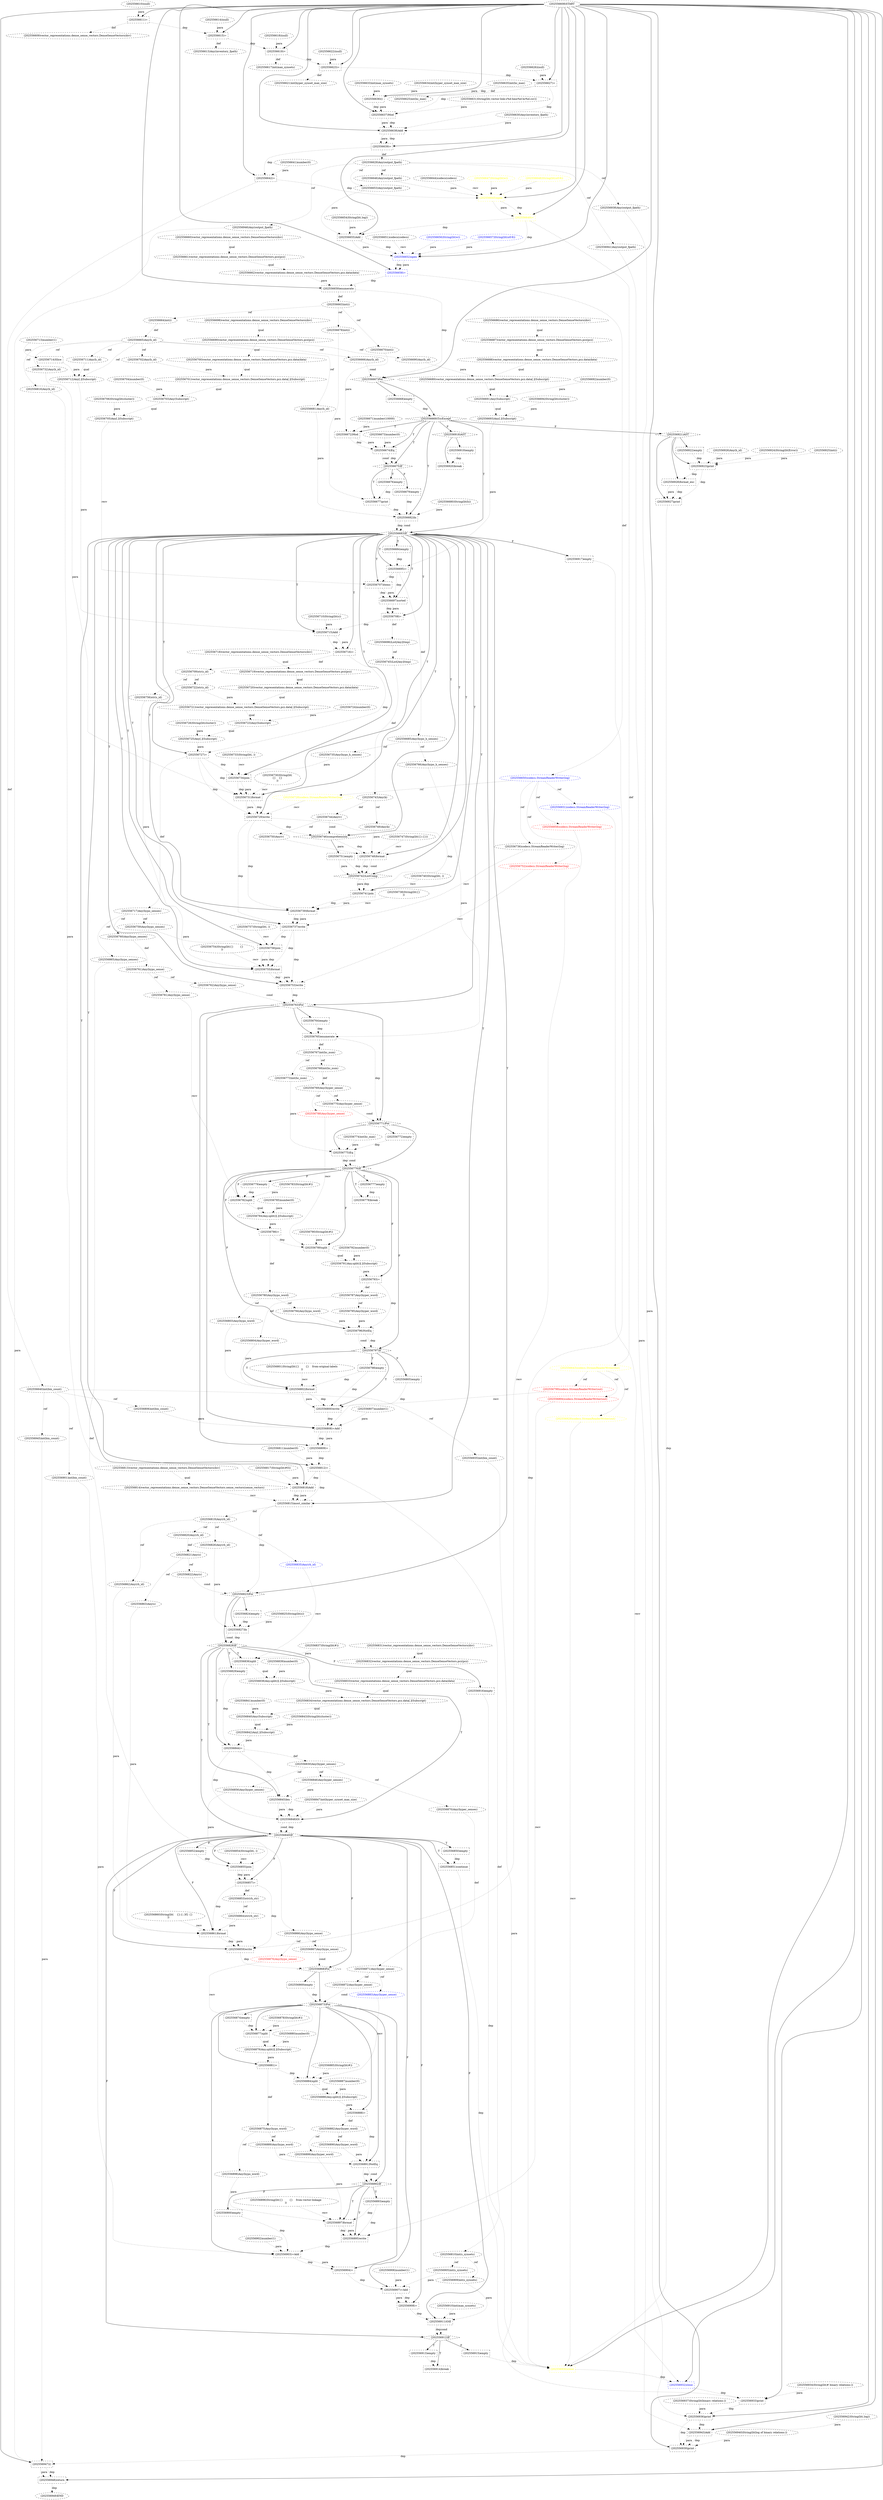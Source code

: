 digraph G {
1 [label="(202556686)vector_representations.dense_sense_vectors.DenseSenseVectors(dsv)" shape=ellipse style=dashed]
2 [label="(202556714)Slice" shape=box style=dashed]
3 [label="(202556826)Any(rh_id)" shape=ellipse style=dashed]
4 [label="(202556729)write" shape=box style=dashed]
5 [label="(202556732)Any(h_id)" shape=ellipse style=dashed]
6 [label="(202556677)print" shape=box style=dashed]
7 [label="(202556809)=" shape=box style=dashed]
8 [label="(202556908)=" shape=box style=dashed]
9 [label="(202556931)codecs.StreamReaderWriter(log)" shape=ellipse style=dashed color=blue fontcolor=blue]
10 [label="(202556852)empty" shape=box style=dashed]
11 [label="(202556936)print" shape=box style=dashed]
12 [label="(202556630)Any(inventory_fpath)" shape=ellipse style=dashed]
13 [label="(202556623)=" shape=box style=dashed]
14 [label="(202556789)split" shape=box style=dashed]
15 [label="(202556862)Any(rh_id)" shape=ellipse style=dashed]
16 [label="(202556659)enumerate" shape=box style=dashed]
17 [label="(202556664)int(i)" shape=ellipse style=dashed]
18 [label="(202556925)int(i)" shape=ellipse style=dashed]
19 [label="(202556943)Add" shape=box style=dashed]
20 [label="(202556865)Any(hypo_senses)" shape=ellipse style=dashed]
21 [label="(202556699)vector_representations.dense_sense_vectors.DenseSenseVectors.pcz(pcz)" shape=ellipse style=dashed]
22 [label="(202556711)Any(h_id)" shape=ellipse style=dashed]
23 [label="(202556816)Any(h_id)" shape=ellipse style=dashed]
24 [label="(202556796)NotEq" shape=box style=dashed]
25 [label="(202556669)TryExcept" shape=diamond style=dashed]
26 [label="(202556779)empty" shape=box style=dashed]
27 [label="(202556633)int(max_synsets)" shape=ellipse style=dashed]
28 [label="(202556821)Any(s)" shape=ellipse style=dashed]
29 [label="(202556613)Any(inventory_fpath)" shape=ellipse style=dashed]
30 [label="(202556618)(null)" shape=ellipse style=dashed]
31 [label="(202556892)If" shape=diamond style=dashed]
32 [label="(202556807)number(1)" shape=ellipse style=dashed]
33 [label="(202556643)codecs.StreamReaderWriter(out)" shape=ellipse style=dashed color=yellow fontcolor=yellow]
34 [label="(202556775)Eq" shape=box style=dashed]
35 [label="(202556611)=" shape=box style=dashed]
36 [label="(202556675)If" shape=diamond style=dashed]
37 [label="(202556854)String(lit(, ))" shape=ellipse style=dashed]
38 [label="(202556694)String(lit(cluster))" shape=ellipse style=dashed]
39 [label="(202556733)String(lit(, ))" shape=ellipse style=dashed]
40 [label="(202556668)empty" shape=box style=dashed]
41 [label="(202556690)Any(h_id)" shape=ellipse style=dashed]
42 [label="(202556889)Any(hypo_word)" shape=ellipse style=dashed]
43 [label="(202556705)Any[.](Subscript)" shape=ellipse style=dashed]
44 [label="(202556869)empty" shape=box style=dashed]
45 [label="(202556761)Any(hypo_sense)" shape=ellipse style=dashed]
46 [label="(202556868)For" shape=diamond style=dashed]
47 [label="(202556858)codecs.StreamReaderWriter(log)" shape=ellipse style=dashed color=red fontcolor=red]
48 [label="(202556894)codecs.StreamReaderWriter(out)" shape=ellipse style=dashed color=red fontcolor=red]
49 [label="(202556843)String(lit(cluster))" shape=ellipse style=dashed]
50 [label="(202556861)format" shape=box style=dashed]
51 [label="(202556777)empty" shape=box style=dashed]
52 [label="(202556785)number(0)" shape=ellipse style=dashed]
53 [label="(202556654)String(lit(.log))" shape=ellipse style=dashed]
54 [label="(202556914)break" shape=box style=dashed]
55 [label="(202556652)open" shape=box style=dashed color=blue fontcolor=blue]
56 [label="(202556900)empty" shape=box style=dashed]
57 [label="(202556832)vector_representations.dense_sense_vectors.DenseSenseVectors.pcz(pcz)" shape=ellipse style=dashed]
58 [label="(202556791)Any.split()[.](Subscript)" shape=ellipse style=dashed]
59 [label="(202556719)vector_representations.dense_sense_vectors.DenseSenseVectors.pcz(pcz)" shape=ellipse style=dashed]
60 [label="(202556646)Any(output_fpath)" shape=ellipse style=dashed]
61 [label="(202556833)vector_representations.dense_sense_vectors.DenseSenseVectors.pcz.data(data)" shape=ellipse style=dashed]
62 [label="(202556842)Any[.](Subscript)" shape=ellipse style=dashed]
63 [label="(202556846)Any(hyper_senses)" shape=ellipse style=dashed]
64 [label="(202556757)String(lit(, ))" shape=ellipse style=dashed]
65 [label="(202556902)number(1)" shape=ellipse style=dashed]
66 [label="(202556723)Any(Subscript)" shape=ellipse style=dashed]
67 [label="(202556724)number(0)" shape=ellipse style=dashed]
68 [label="(202556726)String(lit(cluster))" shape=ellipse style=dashed]
69 [label="(202556769)Any(hyper_sense)" shape=ellipse style=dashed]
70 [label="(202556890)Any(hyper_word)" shape=ellipse style=dashed]
71 [label="(202556706)String(lit(cluster))" shape=ellipse style=dashed]
72 [label="(202556735)Any(hypo_h_senses)" shape=ellipse style=dashed]
73 [label="(202556937)String(lit(binary relations:))" shape=ellipse style=dashed]
74 [label="(202556817)String(lit(#0))" shape=ellipse style=dashed]
75 [label="(202556656)String(lit(w))" shape=ellipse style=dashed color=blue fontcolor=blue]
76 [label="(202556759)Any(hypo_senses)" shape=ellipse style=dashed]
77 [label="(202556676)empty" shape=box style=dashed]
78 [label="(202556860)String(lit(	{}:{:.3f} {}
))" shape=ellipse style=dashed]
79 [label="(202556661)vector_representations.dense_sense_vectors.DenseSenseVectors.pcz(pcz)" shape=ellipse style=dashed]
80 [label="(202556736)codecs.StreamReaderWriter(log)" shape=ellipse style=dashed color=black fontcolor=black]
81 [label="(202556891)NotEq" shape=box style=dashed]
82 [label="(202556621)int(hyper_synset_max_size)" shape=ellipse style=dashed]
83 [label="(202556649)=" shape=box style=dashed color=yellow fontcolor=yellow]
84 [label="(202556666)Any(h_id)" shape=ellipse style=dashed]
85 [label="(202556747)String(lit({}:{}))" shape=ellipse style=dashed]
86 [label="(202556870)Any(hyper_senses)" shape=ellipse style=dashed]
87 [label="(202556657)String(lit(utf-8))" shape=ellipse style=dashed color=blue fontcolor=blue]
88 [label="(202556681)Any(h_id)" shape=ellipse style=dashed]
89 [label="(202556784)Any.split()[.](Subscript)" shape=ellipse style=dashed]
90 [label="(202556810)int(s_synsets)" shape=ellipse style=dashed]
91 [label="(202556793)=" shape=box style=dashed]
92 [label="(202556725)Any[.](Subscript)" shape=ellipse style=dashed]
93 [label="(202556674)Eq" shape=box style=dashed]
94 [label="(202556683)If" shape=diamond style=dashed]
95 [label="(202556670)int(i)" shape=ellipse style=dashed]
96 [label="(202556753)write" shape=box style=dashed]
97 [label="(202556764)empty" shape=box style=dashed]
98 [label="(202556648)String(lit(utf-8))" shape=ellipse style=dashed color=yellow fontcolor=yellow]
99 [label="(202556874)empty" shape=box style=dashed]
100 [label="(202556803)Any(hypo_word)" shape=ellipse style=dashed]
101 [label="(202556897)format" shape=box style=dashed]
102 [label="(202556903)=Add" shape=box style=dashed]
103 [label="(202556934)String(lit(# binary relations:))" shape=ellipse style=dashed]
104 [label="(202556795)Any(hyper_word)" shape=ellipse style=dashed]
105 [label="(202556948)return" shape=box style=dashed]
106 [label="(202556756)str(s_id)" shape=ellipse style=dashed]
107 [label="(202556840)Any(Subscript)" shape=ellipse style=dashed]
108 [label="(202556802)format" shape=box style=dashed]
109 [label="(202556617)int(max_synsets)" shape=ellipse style=dashed]
110 [label="(202556907)=Add" shape=box style=dashed]
111 [label="(202556929)codecs.StreamReaderWriter(out)" shape=ellipse style=dashed color=yellow fontcolor=yellow]
112 [label="(202556619)=" shape=box style=dashed]
113 [label="(202556708)=" shape=box style=dashed]
114 [label="(202556771)For" shape=diamond style=dashed]
115 [label="(202556939)print" shape=box style=dashed]
116 [label="(202556804)Any(hyper_word)" shape=ellipse style=dashed]
117 [label="(202556770)Any(hyper_sense)" shape=ellipse style=dashed]
118 [label="(202556883)Any(hyper_sense)" shape=ellipse style=dashed color=blue fontcolor=blue]
119 [label="(202556848)Gt" shape=box style=dashed]
120 [label="(202556945)int(bin_count)" shape=ellipse style=dashed]
121 [label="(202556626)(null)" shape=ellipse style=dashed]
122 [label="(202556930)close" shape=box style=dashed color=yellow fontcolor=yellow]
123 [label="(202556734)join" shape=box style=dashed]
124 [label="(202556748)format" shape=box style=dashed]
125 [label="(202556655)Add" shape=box style=dashed]
126 [label="(202556717)Any(hypo_senses)" shape=ellipse style=dashed]
127 [label="(202556878)String(lit(#))" shape=ellipse style=dashed]
128 [label="(202556741)join" shape=box style=dashed]
129 [label="(202556913)empty" shape=box style=dashed]
130 [label="(202556830)Any(hyper_senses)" shape=ellipse style=dashed]
131 [label="(202556825)String(lit(s))" shape=ellipse style=dashed]
132 [label="(202556799)codecs.StreamReaderWriter(out)" shape=ellipse style=dashed color=red fontcolor=red]
133 [label="(202556755)format" shape=box style=dashed]
134 [label="(202556774)int(hc_max)" shape=ellipse style=dashed]
135 [label="(202556788)Any(hyper_sense)" shape=ellipse style=dashed color=red fontcolor=red]
136 [label="(202556942)String(lit(.log))" shape=ellipse style=dashed]
137 [label="(202556631)String(lit(.vector-link-s%d-hmx%d-hc%d.csv))" shape=ellipse style=dashed]
138 [label="(202556778)break" shape=box style=dashed]
139 [label="(202556886)Any.split()[.](Subscript)" shape=ellipse style=dashed]
140 [label="(202556745)List[Any](tmp)" shape=ellipse style=dashed]
141 [label="(202556658)=" shape=box style=dashed color=blue fontcolor=blue]
142 [label="(202556622)(null)" shape=ellipse style=dashed]
143 [label="(202556863)Any(s)" shape=ellipse style=dashed]
144 [label="(202556781)Any(hypo_sense)" shape=ellipse style=dashed color=black fontcolor=black]
145 [label="(202556938)Any(output_fpath)" shape=ellipse style=dashed]
146 [label="(202556638)Add" shape=box style=dashed]
147 [label="(202556899)Any(hyper_word)" shape=ellipse style=dashed]
148 [label="(202556800)write" shape=box style=dashed]
149 [label="(202556727)=" shape=box style=dashed]
150 [label="(202556780)Any(hypo_word)" shape=ellipse style=dashed]
151 [label="(202556730)String(lit(
{}	{}
))" shape=ellipse style=dashed]
152 [label="(202556689)vector_representations.dense_sense_vectors.DenseSenseVectors.pcz.data[.](Subscript)" shape=ellipse style=dashed]
153 [label="(202556787)Any(hyper_word)" shape=ellipse style=dashed]
154 [label="(202556819)Any(rh_id)" shape=ellipse style=dashed]
155 [label="(202556814)vector_representations.dense_sense_vectors.DenseSenseVectors.sense_vectors(sense_vectors)" shape=ellipse style=dashed]
156 [label="(202556844)=" shape=box style=dashed]
157 [label="(202556653)Any(output_fpath)" shape=ellipse style=dashed]
158 [label="(202556841)number(0)" shape=ellipse style=dashed]
159 [label="(202556853)str(rh_str)" shape=ellipse style=dashed]
160 [label="(202556634)int(hyper_synset_max_size)" shape=ellipse style=dashed]
161 [label="(202556688)vector_representations.dense_sense_vectors.DenseSenseVectors.pcz.data(data)" shape=ellipse style=dashed]
162 [label="(202556680)String(lit(h))" shape=ellipse style=dashed]
163 [label="(202556750)Any(v)" shape=ellipse style=dashed]
164 [label="(202556671)number(10000)" shape=ellipse style=dashed]
165 [label="(202556636)()" shape=box style=dashed]
166 [label="(202556768)int(hc_num)" shape=ellipse style=dashed]
167 [label="(202556678)int(i)" shape=ellipse style=dashed]
168 [label="(202556947)()" shape=box style=dashed]
169 [label="(202556940)String(lit(log of binary relations:))" shape=ellipse style=dashed]
170 [label="(202556864)str(rh_str)" shape=ellipse style=dashed]
171 [label="(202556792)number(0)" shape=ellipse style=dashed]
172 [label="(202556824)empty" shape=box style=dashed]
173 [label="(202556829)empty" shape=box style=dashed]
174 [label="(202556709)str(s_id)" shape=ellipse style=dashed]
175 [label="(202556881)=" shape=box style=dashed]
176 [label="(202556625)int(hc_max)" shape=ellipse style=dashed]
177 [label="(202556614)(null)" shape=ellipse style=dashed]
178 [label="(202556786)=" shape=box style=dashed]
179 [label="(202556871)Any(hyper_sense)" shape=ellipse style=dashed]
180 [label="(202556697)sorted" shape=box style=dashed]
181 [label="(202556627)=" shape=box style=dashed]
182 [label="(202556738)String(lit({}
))" shape=ellipse style=dashed]
183 [label="(202556772)empty" shape=box style=dashed]
184 [label="(202556838)Any.split()[.](Subscript)" shape=ellipse style=dashed]
185 [label="(202556667)For" shape=diamond style=dashed]
186 [label="(202556872)Any(hyper_sense)" shape=ellipse style=dashed]
187 [label="(202556922)empty" shape=box style=dashed]
188 [label="(202556608)START" style=dashed]
189 [label="(202556905)int(s_synsets)" shape=ellipse style=dashed]
190 [label="(202556700)vector_representations.dense_sense_vectors.DenseSenseVectors.pcz.data(data)" shape=ellipse style=dashed]
191 [label="(202556811)number(0)" shape=ellipse style=dashed]
192 [label="(202556910)int(max_synsets)" shape=ellipse style=dashed]
193 [label="(202556928)format_exc" shape=box style=dashed]
194 [label="(202556758)join" shape=box style=dashed]
195 [label="(202556834)vector_representations.dense_sense_vectors.DenseSenseVectors.pcz.data[.](Subscript)" shape=ellipse style=dashed]
196 [label="(202556790)String(lit(#))" shape=ellipse style=dashed]
197 [label="(202556820)Any(rh_id)" shape=ellipse style=dashed]
198 [label="(202556909)int(s_synsets)" shape=ellipse style=dashed]
199 [label="(202556716)=" shape=box style=dashed]
200 [label="(202556935)int(bin_count)" shape=ellipse style=dashed]
201 [label="(202556639)=" shape=box style=dashed]
202 [label="(202556704)number(0)" shape=ellipse style=dashed]
203 [label="(202556880)number(0)" shape=ellipse style=dashed]
204 [label="(202556645)open" shape=box style=dashed color=yellow fontcolor=yellow]
205 [label="(202556921)AST" shape=diamond style=dashed]
206 [label="(202556855)join" shape=box style=dashed]
207 [label="(202556915)empty" shape=box style=dashed]
208 [label="(202556698)vector_representations.dense_sense_vectors.DenseSenseVectors(dsv)" shape=ellipse style=dashed]
209 [label="(202556884)split" shape=box style=dashed]
210 [label="(202556904)=" shape=box style=dashed]
211 [label="(202556882)Any(hyper_word)" shape=ellipse style=dashed]
212 [label="(202556693)Any[.](Subscript)" shape=ellipse style=dashed]
213 [label="(202556773)int(hc_num)" shape=ellipse style=dashed]
214 [label="(202556660)vector_representations.dense_sense_vectors.DenseSenseVectors(dsv)" shape=ellipse style=dashed]
215 [label="(202556885)String(lit(#))" shape=ellipse style=dashed]
216 [label="(202556813)vector_representations.dense_sense_vectors.DenseSenseVectors(dsv)" shape=ellipse style=dashed]
217 [label="(202556917)empty" shape=box style=dashed]
218 [label="(202556610)(null)" shape=ellipse style=dashed]
219 [label="(202556798)empty" shape=box style=dashed]
220 [label="(202556702)Any(h_id)" shape=ellipse style=dashed]
221 [label="(202556721)vector_representations.dense_sense_vectors.DenseSenseVectors.pcz.data[.](Subscript)" shape=ellipse style=dashed]
222 [label="(202556879)Any.split()[.](Subscript)" shape=ellipse style=dashed]
223 [label="(202556665)Any(h_id)" shape=ellipse style=dashed]
224 [label="(202556695)=" shape=box style=dashed]
225 [label="(202556812)=" shape=box style=dashed]
226 [label="(202556760)Any(hypo_senses)" shape=ellipse style=dashed]
227 [label="(202556629)Any(output_fpath)" shape=ellipse style=dashed]
228 [label="(202556637)Mod" shape=box style=dashed]
229 [label="(202556731)format" shape=box style=dashed]
230 [label="(202556710)String(lit(s))" shape=ellipse style=dashed]
231 [label="(202556737)write" shape=box style=dashed]
232 [label="(202556912)If" shape=diamond style=dashed]
233 [label="(202556728)codecs.StreamReaderWriter(log)" shape=ellipse style=dashed color=yellow fontcolor=yellow]
234 [label="(202556856)Any(hyper_senses)" shape=ellipse style=dashed]
235 [label="(202556923)print" shape=box style=dashed]
236 [label="(202556823)For" shape=diamond style=dashed]
237 [label="(202556873)For" shape=diamond style=dashed]
238 [label="(202556662)vector_representations.dense_sense_vectors.DenseSenseVectors.pcz.data(data)" shape=ellipse style=dashed]
239 [label="(202556767)int(hc_num)" shape=ellipse style=dashed]
240 [label="(202556837)String(lit(#))" shape=ellipse style=dashed]
241 [label="(202556946)Any(output_fpath)" shape=ellipse style=dashed]
242 [label="(202556836)split" shape=box style=dashed]
243 [label="(202556782)split" shape=box style=dashed]
244 [label="(202556839)number(0)" shape=ellipse style=dashed]
245 [label="(202556749)Any(k)" shape=ellipse style=dashed]
246 [label="(202556849)If" shape=diamond style=dashed]
247 [label="(202556906)number(1)" shape=ellipse style=dashed]
248 [label="(202556703)Any(Subscript)" shape=ellipse style=dashed]
249 [label="(202556765)enumerate" shape=box style=dashed]
250 [label="(202556635)int(hc_max)" shape=ellipse style=dashed]
251 [label="(202556744)Any(v)" shape=ellipse style=dashed]
252 [label="(202556713)number(1)" shape=ellipse style=dashed]
253 [label="(202556718)vector_representations.dense_sense_vectors.DenseSenseVectors(dsv)" shape=ellipse style=dashed]
254 [label="(202556867)Any(hypo_sense)" shape=ellipse style=dashed]
255 [label="(202556911)GtE" shape=box style=dashed]
256 [label="(202556663)int(i)" shape=ellipse style=dashed]
257 [label="(202556743)Any(k)" shape=ellipse style=dashed]
258 [label="(202556687)vector_representations.dense_sense_vectors.DenseSenseVectors.pcz(pcz)" shape=ellipse style=dashed]
259 [label="(202556835)Any(rh_id)" shape=ellipse style=dashed color=blue fontcolor=blue]
260 [label="(202556685)Any(hypo_h_senses)" shape=ellipse style=dashed]
261 [label="(202556851)continue" shape=box style=dashed]
262 [label="(202556712)Any[.](Subscript)" shape=ellipse style=dashed]
263 [label="(202556888)=" shape=box style=dashed]
264 [label="(202556609)vector_representations.dense_sense_vectors.DenseSenseVectors(dsv)" shape=ellipse style=dashed]
265 [label="(202556715)Add" shape=box style=dashed]
266 [label="(202556720)vector_representations.dense_sense_vectors.DenseSenseVectors.pcz.data(data)" shape=ellipse style=dashed]
267 [label="(202556754)String(lit({}	{}
))" shape=ellipse style=dashed]
268 [label="(202556827)In" shape=box style=dashed]
269 [label="(202556941)Any(output_fpath)" shape=ellipse style=dashed]
270 [label="(202556641)number(0)" shape=ellipse style=dashed]
271 [label="(202556701)vector_representations.dense_sense_vectors.DenseSenseVectors.pcz.data[.](Subscript)" shape=ellipse style=dashed]
272 [label="(202556806)int(bin_count)" shape=ellipse style=dashed]
273 [label="(202556901)int(bin_count)" shape=ellipse style=dashed]
274 [label="(202556679)empty" shape=box style=dashed]
275 [label="(202556696)List[Any](tmp)" shape=ellipse style=dashed]
276 [label="(202556859)write" shape=box style=dashed]
277 [label="(202556920)break" shape=box style=dashed]
278 [label="(202556692)number(0)" shape=ellipse style=dashed]
279 [label="(202556808)=Add" shape=box style=dashed]
280 [label="(202556847)int(hyper_synset_max_size)" shape=ellipse style=dashed]
281 [label="(202556919)empty" shape=box style=dashed]
282 [label="(202556682)In" shape=box style=dashed]
283 [label="(202556766)Any(hypo_h_senses)" shape=ellipse style=dashed]
284 [label="(202556926)Any(h_id)" shape=ellipse style=dashed]
285 [label="(202556875)Any(hypo_word)" shape=ellipse style=dashed]
286 [label="(202556751)empty" shape=box style=dashed]
287 [label="(202556673)number(0)" shape=ellipse style=dashed]
288 [label="(202556845)len" shape=box style=dashed]
289 [label="(202556876)Any(hypo_sense)" shape=ellipse style=dashed color=red fontcolor=red]
290 [label="(202556887)number(0)" shape=ellipse style=dashed]
291 [label="(202556644)codecs(codecs)" shape=ellipse style=dashed]
292 [label="(202556684)empty" shape=box style=dashed]
293 [label="(202556916)empty" shape=box style=dashed]
294 [label="(202556707)items" shape=box style=dashed]
295 [label="(202556742)ListComp" shape=diamond style=dashed]
296 [label="(202556752)codecs.StreamReaderWriter(log)" shape=ellipse style=dashed color=red fontcolor=red]
297 [label="(202556762)Any(hypo_sense)" shape=ellipse style=dashed]
298 [label="(202556797)If" shape=diamond style=dashed]
299 [label="(202556783)String(lit(#))" shape=ellipse style=dashed]
300 [label="(202556895)write" shape=box style=dashed]
301 [label="(202556776)If" shape=diamond style=dashed]
302 [label="(202556893)empty" shape=box style=dashed]
303 [label="(202556801)String(lit({}	{}	from-original-labels
))" shape=ellipse style=dashed]
304 [label="(202556924)String(lit(Error))" shape=ellipse style=dashed]
305 [label="(202556640)int(bin_count)" shape=ellipse style=dashed]
306 [label="(202556651)codecs(codecs)" shape=ellipse style=dashed]
307 [label="(202556650)codecs.StreamReaderWriter(log)" shape=ellipse style=dashed color=blue fontcolor=blue]
308 [label="(202556642)=" shape=box style=dashed]
309 [label="(202556896)String(lit({}	{}	from-vector-linkage
))" shape=ellipse style=dashed]
310 [label="(202556831)vector_representations.dense_sense_vectors.DenseSenseVectors(dsv)" shape=ellipse style=dashed]
311 [label="(202556866)Any(hypo_sense)" shape=ellipse style=dashed]
312 [label="(202556850)empty" shape=box style=dashed]
313 [label="(202556763)For" shape=diamond style=dashed]
314 [label="(202556932)close" shape=box style=dashed color=blue fontcolor=blue]
315 [label="(202556918)AST" shape=diamond style=dashed]
316 [label="(202556933)print" shape=box style=dashed]
317 [label="(202556691)Any(Subscript)" shape=ellipse style=dashed]
318 [label="(202556746)comprehension" shape=diamond style=dashed]
319 [label="(202556857)=" shape=box style=dashed]
320 [label="(202556615)=" shape=box style=dashed]
321 [label="(202556927)print" shape=box style=dashed]
322 [label="(202556949)END" style=dashed]
323 [label="(202556722)str(s_id)" shape=ellipse style=dashed]
324 [label="(202556815)most_similar" shape=box style=dashed]
325 [label="(202556739)format" shape=box style=dashed]
326 [label="(202556794)Any(hypo_word)" shape=ellipse style=dashed]
327 [label="(202556877)split" shape=box style=dashed]
328 [label="(202556672)Mod" shape=box style=dashed]
329 [label="(202556818)Add" shape=box style=dashed]
330 [label="(202556647)String(lit(w))" shape=ellipse style=dashed color=yellow fontcolor=yellow]
331 [label="(202556740)String(lit(, ))" shape=ellipse style=dashed]
332 [label="(202556805)empty" shape=box style=dashed]
333 [label="(202556822)Any(s)" shape=ellipse style=dashed]
334 [label="(202556898)Any(hypo_word)" shape=ellipse style=dashed]
335 [label="(202556828)If" shape=diamond style=dashed]
252 -> 2 [label="para" style=dotted];
154 -> 3 [label="ref" style=dotted];
94 -> 4 [label="T"];
233 -> 4 [label="recv" style=dotted];
229 -> 4 [label="dep" style=dotted];
229 -> 4 [label="para" style=dotted];
149 -> 4 [label="dep" style=dotted];
223 -> 5 [label="ref" style=dotted];
36 -> 6 [label="T"];
167 -> 6 [label="para" style=dotted];
77 -> 6 [label="dep" style=dotted];
313 -> 7 [label="" style=solid];
279 -> 7 [label="dep" style=dotted];
279 -> 7 [label="para" style=dotted];
246 -> 8 [label="F"];
110 -> 8 [label="dep" style=dotted];
110 -> 8 [label="para" style=dotted];
307 -> 9 [label="ref" style=dotted];
246 -> 10 [label="F"];
188 -> 11 [label="" style=solid];
73 -> 11 [label="para" style=dotted];
145 -> 11 [label="para" style=dotted];
316 -> 11 [label="dep" style=dotted];
188 -> 13 [label="" style=solid];
142 -> 13 [label="para" style=dotted];
112 -> 13 [label="dep" style=dotted];
301 -> 14 [label="F"];
135 -> 14 [label="recv" style=dotted];
196 -> 14 [label="para" style=dotted];
178 -> 14 [label="dep" style=dotted];
154 -> 15 [label="ref" style=dotted];
188 -> 16 [label="" style=solid];
238 -> 16 [label="para" style=dotted];
141 -> 16 [label="dep" style=dotted];
256 -> 17 [label="ref" style=dotted];
188 -> 19 [label="" style=solid];
269 -> 19 [label="para" style=dotted];
136 -> 19 [label="para" style=dotted];
11 -> 19 [label="dep" style=dotted];
126 -> 20 [label="ref" style=dotted];
208 -> 21 [label="qual" style=dotted];
223 -> 22 [label="ref" style=dotted];
223 -> 23 [label="ref" style=dotted];
301 -> 24 [label="F"];
326 -> 24 [label="para" style=dotted];
104 -> 24 [label="para" style=dotted];
91 -> 24 [label="dep" style=dotted];
185 -> 25 [label="" style=solid];
40 -> 25 [label="dep" style=dotted];
301 -> 26 [label="F"];
197 -> 28 [label="def" style=dotted];
320 -> 29 [label="def" style=dotted];
237 -> 31 [label="" style=solid];
81 -> 31 [label="dep" style=dotted];
81 -> 31 [label="cond" style=dotted];
83 -> 33 [label="def" style=dotted];
114 -> 34 [label="" style=solid];
213 -> 34 [label="para" style=dotted];
134 -> 34 [label="para" style=dotted];
183 -> 34 [label="dep" style=dotted];
188 -> 35 [label="" style=solid];
218 -> 35 [label="para" style=dotted];
25 -> 36 [label="T"];
93 -> 36 [label="dep" style=dotted];
93 -> 36 [label="cond" style=dotted];
185 -> 40 [label="" style=solid];
223 -> 41 [label="ref" style=dotted];
285 -> 42 [label="ref" style=dotted];
248 -> 43 [label="qual" style=dotted];
71 -> 43 [label="para" style=dotted];
46 -> 44 [label="" style=solid];
226 -> 45 [label="def" style=dotted];
246 -> 46 [label="F"];
254 -> 46 [label="cond" style=dotted];
276 -> 46 [label="dep" style=dotted];
307 -> 47 [label="ref" style=dotted];
33 -> 48 [label="ref" style=dotted];
246 -> 50 [label="F"];
78 -> 50 [label="recv" style=dotted];
15 -> 50 [label="para" style=dotted];
143 -> 50 [label="para" style=dotted];
170 -> 50 [label="para" style=dotted];
319 -> 50 [label="dep" style=dotted];
301 -> 51 [label="T"];
232 -> 54 [label="T"];
129 -> 54 [label="dep" style=dotted];
188 -> 55 [label="" style=solid];
306 -> 55 [label="recv" style=dotted];
125 -> 55 [label="dep" style=dotted];
125 -> 55 [label="para" style=dotted];
75 -> 55 [label="para" style=dotted];
87 -> 55 [label="para" style=dotted];
83 -> 55 [label="dep" style=dotted];
31 -> 56 [label="F"];
310 -> 57 [label="qual" style=dotted];
14 -> 58 [label="qual" style=dotted];
171 -> 58 [label="para" style=dotted];
253 -> 59 [label="qual" style=dotted];
227 -> 60 [label="ref" style=dotted];
57 -> 61 [label="qual" style=dotted];
107 -> 62 [label="qual" style=dotted];
49 -> 62 [label="para" style=dotted];
130 -> 63 [label="ref" style=dotted];
221 -> 66 [label="qual" style=dotted];
67 -> 66 [label="para" style=dotted];
166 -> 69 [label="def" style=dotted];
211 -> 70 [label="ref" style=dotted];
260 -> 72 [label="ref" style=dotted];
126 -> 76 [label="ref" style=dotted];
36 -> 77 [label="T"];
214 -> 79 [label="qual" style=dotted];
307 -> 80 [label="ref" style=dotted];
237 -> 81 [label="" style=solid];
42 -> 81 [label="para" style=dotted];
70 -> 81 [label="para" style=dotted];
263 -> 81 [label="dep" style=dotted];
13 -> 82 [label="def" style=dotted];
188 -> 83 [label="" style=solid];
204 -> 83 [label="dep" style=dotted];
204 -> 83 [label="para" style=dotted];
223 -> 84 [label="ref" style=dotted];
130 -> 86 [label="ref" style=dotted];
223 -> 88 [label="ref" style=dotted];
243 -> 89 [label="qual" style=dotted];
52 -> 89 [label="para" style=dotted];
225 -> 90 [label="def" style=dotted];
301 -> 91 [label="F"];
58 -> 91 [label="para" style=dotted];
66 -> 92 [label="qual" style=dotted];
68 -> 92 [label="para" style=dotted];
25 -> 93 [label="T"];
328 -> 93 [label="dep" style=dotted];
328 -> 93 [label="para" style=dotted];
287 -> 93 [label="para" style=dotted];
25 -> 94 [label="T"];
282 -> 94 [label="dep" style=dotted];
282 -> 94 [label="cond" style=dotted];
256 -> 95 [label="ref" style=dotted];
94 -> 96 [label="T"];
296 -> 96 [label="recv" style=dotted];
133 -> 96 [label="dep" style=dotted];
133 -> 96 [label="para" style=dotted];
231 -> 96 [label="dep" style=dotted];
313 -> 97 [label="" style=solid];
237 -> 99 [label="" style=solid];
150 -> 100 [label="ref" style=dotted];
31 -> 101 [label="T"];
309 -> 101 [label="recv" style=dotted];
334 -> 101 [label="para" style=dotted];
147 -> 101 [label="para" style=dotted];
302 -> 101 [label="dep" style=dotted];
237 -> 102 [label="" style=solid];
273 -> 102 [label="para" style=dotted];
65 -> 102 [label="para" style=dotted];
300 -> 102 [label="dep" style=dotted];
56 -> 102 [label="dep" style=dotted];
153 -> 104 [label="ref" style=dotted];
188 -> 105 [label="" style=solid];
168 -> 105 [label="dep" style=dotted];
168 -> 105 [label="para" style=dotted];
174 -> 106 [label="ref" style=dotted];
195 -> 107 [label="qual" style=dotted];
158 -> 107 [label="para" style=dotted];
298 -> 108 [label="T"];
303 -> 108 [label="recv" style=dotted];
100 -> 108 [label="para" style=dotted];
116 -> 108 [label="para" style=dotted];
219 -> 108 [label="dep" style=dotted];
112 -> 109 [label="def" style=dotted];
246 -> 110 [label="F"];
189 -> 110 [label="para" style=dotted];
247 -> 110 [label="para" style=dotted];
210 -> 110 [label="dep" style=dotted];
33 -> 111 [label="ref" style=dotted];
188 -> 112 [label="" style=solid];
30 -> 112 [label="para" style=dotted];
320 -> 112 [label="dep" style=dotted];
94 -> 113 [label="T"];
180 -> 113 [label="dep" style=dotted];
180 -> 113 [label="para" style=dotted];
313 -> 114 [label="" style=solid];
249 -> 114 [label="dep" style=dotted];
117 -> 114 [label="cond" style=dotted];
188 -> 115 [label="" style=solid];
169 -> 115 [label="para" style=dotted];
19 -> 115 [label="dep" style=dotted];
19 -> 115 [label="para" style=dotted];
11 -> 115 [label="dep" style=dotted];
153 -> 116 [label="ref" style=dotted];
69 -> 117 [label="ref" style=dotted];
179 -> 118 [label="ref" style=dotted];
335 -> 119 [label="T"];
288 -> 119 [label="dep" style=dotted];
288 -> 119 [label="para" style=dotted];
280 -> 119 [label="para" style=dotted];
156 -> 119 [label="dep" style=dotted];
305 -> 120 [label="ref" style=dotted];
188 -> 122 [label="" style=solid];
111 -> 122 [label="recv" style=dotted];
293 -> 122 [label="dep" style=dotted];
261 -> 122 [label="dep" style=dotted];
321 -> 122 [label="dep" style=dotted];
217 -> 122 [label="dep" style=dotted];
207 -> 122 [label="dep" style=dotted];
94 -> 123 [label="T"];
39 -> 123 [label="recv" style=dotted];
72 -> 123 [label="para" style=dotted];
149 -> 123 [label="dep" style=dotted];
94 -> 124 [label="T"];
85 -> 124 [label="recv" style=dotted];
245 -> 124 [label="para" style=dotted];
163 -> 124 [label="para" style=dotted];
318 -> 124 [label="dep" style=dotted];
188 -> 125 [label="" style=solid];
157 -> 125 [label="para" style=dotted];
53 -> 125 [label="para" style=dotted];
83 -> 125 [label="dep" style=dotted];
149 -> 126 [label="def" style=dotted];
94 -> 128 [label="T"];
331 -> 128 [label="recv" style=dotted];
295 -> 128 [label="dep" style=dotted];
295 -> 128 [label="para" style=dotted];
4 -> 128 [label="dep" style=dotted];
232 -> 129 [label="T"];
156 -> 130 [label="def" style=dotted];
33 -> 132 [label="ref" style=dotted];
94 -> 133 [label="T"];
267 -> 133 [label="recv" style=dotted];
106 -> 133 [label="para" style=dotted];
194 -> 133 [label="dep" style=dotted];
194 -> 133 [label="para" style=dotted];
231 -> 133 [label="dep" style=dotted];
69 -> 135 [label="ref" style=dotted];
301 -> 138 [label="T"];
51 -> 138 [label="dep" style=dotted];
209 -> 139 [label="qual" style=dotted];
290 -> 139 [label="para" style=dotted];
275 -> 140 [label="ref" style=dotted];
188 -> 141 [label="" style=solid];
55 -> 141 [label="dep" style=dotted];
55 -> 141 [label="para" style=dotted];
28 -> 143 [label="ref" style=dotted];
45 -> 144 [label="ref" style=dotted];
227 -> 145 [label="ref" style=dotted];
188 -> 146 [label="" style=solid];
12 -> 146 [label="para" style=dotted];
228 -> 146 [label="dep" style=dotted];
228 -> 146 [label="para" style=dotted];
181 -> 146 [label="dep" style=dotted];
211 -> 147 [label="ref" style=dotted];
298 -> 148 [label="T"];
132 -> 148 [label="recv" style=dotted];
108 -> 148 [label="dep" style=dotted];
108 -> 148 [label="para" style=dotted];
219 -> 148 [label="dep" style=dotted];
94 -> 149 [label="T"];
92 -> 149 [label="para" style=dotted];
199 -> 149 [label="dep" style=dotted];
178 -> 150 [label="def" style=dotted];
161 -> 152 [label="qual" style=dotted];
41 -> 152 [label="para" style=dotted];
91 -> 153 [label="def" style=dotted];
324 -> 154 [label="def" style=dotted];
216 -> 155 [label="qual" style=dotted];
335 -> 156 [label="T"];
62 -> 156 [label="para" style=dotted];
173 -> 156 [label="dep" style=dotted];
227 -> 157 [label="ref" style=dotted];
319 -> 159 [label="def" style=dotted];
258 -> 161 [label="qual" style=dotted];
251 -> 163 [label="ref" style=dotted];
188 -> 165 [label="" style=solid];
27 -> 165 [label="para" style=dotted];
160 -> 165 [label="para" style=dotted];
250 -> 165 [label="para" style=dotted];
181 -> 165 [label="dep" style=dotted];
239 -> 166 [label="ref" style=dotted];
256 -> 167 [label="ref" style=dotted];
188 -> 168 [label="" style=solid];
120 -> 168 [label="para" style=dotted];
241 -> 168 [label="para" style=dotted];
115 -> 168 [label="dep" style=dotted];
159 -> 170 [label="ref" style=dotted];
236 -> 172 [label="" style=solid];
335 -> 173 [label="T"];
199 -> 174 [label="def" style=dotted];
237 -> 175 [label="" style=solid];
222 -> 175 [label="para" style=dotted];
181 -> 176 [label="def" style=dotted];
301 -> 178 [label="F"];
89 -> 178 [label="para" style=dotted];
86 -> 179 [label="def" style=dotted];
94 -> 180 [label="T"];
294 -> 180 [label="dep" style=dotted];
294 -> 180 [label="para" style=dotted];
224 -> 180 [label="dep" style=dotted];
188 -> 181 [label="" style=solid];
121 -> 181 [label="para" style=dotted];
13 -> 181 [label="dep" style=dotted];
114 -> 183 [label="" style=solid];
242 -> 184 [label="qual" style=dotted];
244 -> 184 [label="para" style=dotted];
188 -> 185 [label="" style=solid];
16 -> 185 [label="dep" style=dotted];
84 -> 185 [label="cond" style=dotted];
179 -> 186 [label="ref" style=dotted];
205 -> 187 [label="" style=solid];
90 -> 189 [label="ref" style=dotted];
21 -> 190 [label="qual" style=dotted];
205 -> 193 [label="" style=solid];
235 -> 193 [label="dep" style=dotted];
94 -> 194 [label="T"];
64 -> 194 [label="recv" style=dotted];
76 -> 194 [label="para" style=dotted];
231 -> 194 [label="dep" style=dotted];
61 -> 195 [label="qual" style=dotted];
184 -> 195 [label="para" style=dotted];
154 -> 197 [label="ref" style=dotted];
90 -> 198 [label="ref" style=dotted];
94 -> 199 [label="T"];
265 -> 199 [label="dep" style=dotted];
265 -> 199 [label="para" style=dotted];
305 -> 200 [label="ref" style=dotted];
188 -> 201 [label="" style=solid];
146 -> 201 [label="dep" style=dotted];
146 -> 201 [label="para" style=dotted];
188 -> 204 [label="" style=solid];
291 -> 204 [label="recv" style=dotted];
60 -> 204 [label="para" style=dotted];
330 -> 204 [label="para" style=dotted];
98 -> 204 [label="para" style=dotted];
308 -> 204 [label="dep" style=dotted];
25 -> 205 [label="F"];
246 -> 206 [label="F"];
37 -> 206 [label="recv" style=dotted];
234 -> 206 [label="para" style=dotted];
10 -> 206 [label="dep" style=dotted];
232 -> 207 [label="F"];
237 -> 209 [label="" style=solid];
118 -> 209 [label="recv" style=dotted];
215 -> 209 [label="para" style=dotted];
175 -> 209 [label="dep" style=dotted];
237 -> 210 [label="" style=solid];
102 -> 210 [label="dep" style=dotted];
102 -> 210 [label="para" style=dotted];
263 -> 211 [label="def" style=dotted];
317 -> 212 [label="qual" style=dotted];
38 -> 212 [label="para" style=dotted];
239 -> 213 [label="ref" style=dotted];
94 -> 217 [label="F"];
298 -> 219 [label="T"];
223 -> 220 [label="ref" style=dotted];
266 -> 221 [label="qual" style=dotted];
323 -> 221 [label="para" style=dotted];
327 -> 222 [label="qual" style=dotted];
203 -> 222 [label="para" style=dotted];
17 -> 223 [label="def" style=dotted];
94 -> 224 [label="T"];
212 -> 224 [label="para" style=dotted];
292 -> 224 [label="dep" style=dotted];
94 -> 225 [label="T"];
191 -> 225 [label="para" style=dotted];
7 -> 225 [label="dep" style=dotted];
126 -> 226 [label="ref" style=dotted];
201 -> 227 [label="def" style=dotted];
188 -> 228 [label="" style=solid];
137 -> 228 [label="para" style=dotted];
165 -> 228 [label="dep" style=dotted];
165 -> 228 [label="para" style=dotted];
181 -> 228 [label="dep" style=dotted];
94 -> 229 [label="T"];
151 -> 229 [label="recv" style=dotted];
5 -> 229 [label="para" style=dotted];
123 -> 229 [label="dep" style=dotted];
123 -> 229 [label="para" style=dotted];
149 -> 229 [label="dep" style=dotted];
94 -> 231 [label="T"];
80 -> 231 [label="recv" style=dotted];
325 -> 231 [label="dep" style=dotted];
325 -> 231 [label="para" style=dotted];
4 -> 231 [label="dep" style=dotted];
246 -> 232 [label="F"];
255 -> 232 [label="dep" style=dotted];
255 -> 232 [label="cond" style=dotted];
307 -> 233 [label="ref" style=dotted];
130 -> 234 [label="ref" style=dotted];
205 -> 235 [label="" style=solid];
304 -> 235 [label="para" style=dotted];
18 -> 235 [label="para" style=dotted];
284 -> 235 [label="para" style=dotted];
187 -> 235 [label="dep" style=dotted];
94 -> 236 [label="T"];
324 -> 236 [label="dep" style=dotted];
333 -> 236 [label="cond" style=dotted];
46 -> 237 [label="" style=solid];
186 -> 237 [label="cond" style=dotted];
44 -> 237 [label="dep" style=dotted];
79 -> 238 [label="qual" style=dotted];
249 -> 239 [label="def" style=dotted];
227 -> 241 [label="ref" style=dotted];
335 -> 242 [label="T"];
259 -> 242 [label="recv" style=dotted];
240 -> 242 [label="para" style=dotted];
301 -> 243 [label="F"];
144 -> 243 [label="recv" style=dotted];
299 -> 243 [label="para" style=dotted];
26 -> 243 [label="dep" style=dotted];
257 -> 245 [label="ref" style=dotted];
335 -> 246 [label="T"];
119 -> 246 [label="dep" style=dotted];
119 -> 246 [label="cond" style=dotted];
271 -> 248 [label="qual" style=dotted];
202 -> 248 [label="para" style=dotted];
313 -> 249 [label="" style=solid];
283 -> 249 [label="para" style=dotted];
97 -> 249 [label="dep" style=dotted];
257 -> 251 [label="def" style=dotted];
311 -> 254 [label="ref" style=dotted];
246 -> 255 [label="F"];
198 -> 255 [label="para" style=dotted];
192 -> 255 [label="para" style=dotted];
8 -> 255 [label="dep" style=dotted];
16 -> 256 [label="def" style=dotted];
140 -> 257 [label="def" style=dotted];
1 -> 258 [label="qual" style=dotted];
154 -> 259 [label="ref" style=dotted];
224 -> 260 [label="def" style=dotted];
246 -> 261 [label="T"];
312 -> 261 [label="dep" style=dotted];
22 -> 262 [label="qual" style=dotted];
2 -> 262 [label="para" style=dotted];
223 -> 262 [label="ref" style=dotted];
237 -> 263 [label="" style=solid];
139 -> 263 [label="para" style=dotted];
35 -> 264 [label="def" style=dotted];
94 -> 265 [label="T"];
230 -> 265 [label="para" style=dotted];
262 -> 265 [label="para" style=dotted];
113 -> 265 [label="dep" style=dotted];
59 -> 266 [label="qual" style=dotted];
236 -> 268 [label="" style=solid];
131 -> 268 [label="para" style=dotted];
3 -> 268 [label="para" style=dotted];
172 -> 268 [label="dep" style=dotted];
227 -> 269 [label="ref" style=dotted];
190 -> 271 [label="qual" style=dotted];
220 -> 271 [label="para" style=dotted];
305 -> 272 [label="ref" style=dotted];
305 -> 273 [label="ref" style=dotted];
36 -> 274 [label="F"];
113 -> 275 [label="def" style=dotted];
246 -> 276 [label="F"];
47 -> 276 [label="recv" style=dotted];
50 -> 276 [label="dep" style=dotted];
50 -> 276 [label="para" style=dotted];
319 -> 276 [label="dep" style=dotted];
315 -> 277 [label="" style=solid];
281 -> 277 [label="dep" style=dotted];
313 -> 279 [label="" style=solid];
272 -> 279 [label="para" style=dotted];
32 -> 279 [label="para" style=dotted];
148 -> 279 [label="dep" style=dotted];
332 -> 279 [label="dep" style=dotted];
315 -> 281 [label="" style=solid];
25 -> 282 [label="T"];
162 -> 282 [label="para" style=dotted];
88 -> 282 [label="para" style=dotted];
274 -> 282 [label="dep" style=dotted];
6 -> 282 [label="dep" style=dotted];
260 -> 283 [label="ref" style=dotted];
175 -> 285 [label="def" style=dotted];
318 -> 286 [label="" style=solid];
335 -> 288 [label="T"];
63 -> 288 [label="para" style=dotted];
156 -> 288 [label="dep" style=dotted];
311 -> 289 [label="ref" style=dotted];
94 -> 292 [label="T"];
335 -> 293 [label="F"];
94 -> 294 [label="T"];
43 -> 294 [label="recv" style=dotted];
224 -> 294 [label="dep" style=dotted];
94 -> 295 [label="T"];
124 -> 295 [label="dep" style=dotted];
124 -> 295 [label="cond" style=dotted];
286 -> 295 [label="dep" style=dotted];
286 -> 295 [label="para" style=dotted];
307 -> 296 [label="ref" style=dotted];
45 -> 297 [label="ref" style=dotted];
301 -> 298 [label="F"];
24 -> 298 [label="dep" style=dotted];
24 -> 298 [label="cond" style=dotted];
31 -> 300 [label="T"];
48 -> 300 [label="recv" style=dotted];
101 -> 300 [label="dep" style=dotted];
101 -> 300 [label="para" style=dotted];
302 -> 300 [label="dep" style=dotted];
114 -> 301 [label="" style=solid];
34 -> 301 [label="dep" style=dotted];
34 -> 301 [label="cond" style=dotted];
31 -> 302 [label="T"];
308 -> 305 [label="def" style=dotted];
141 -> 307 [label="def" style=dotted];
188 -> 308 [label="" style=solid];
270 -> 308 [label="para" style=dotted];
201 -> 308 [label="dep" style=dotted];
20 -> 311 [label="def" style=dotted];
246 -> 312 [label="T"];
94 -> 313 [label="T"];
297 -> 313 [label="cond" style=dotted];
96 -> 313 [label="dep" style=dotted];
188 -> 314 [label="" style=solid];
9 -> 314 [label="recv" style=dotted];
122 -> 314 [label="dep" style=dotted];
25 -> 315 [label="F"];
188 -> 316 [label="" style=solid];
103 -> 316 [label="para" style=dotted];
200 -> 316 [label="para" style=dotted];
314 -> 316 [label="dep" style=dotted];
152 -> 317 [label="qual" style=dotted];
278 -> 317 [label="para" style=dotted];
94 -> 318 [label="T"];
251 -> 318 [label="cond" style=dotted];
4 -> 318 [label="dep" style=dotted];
246 -> 319 [label="F"];
206 -> 319 [label="dep" style=dotted];
206 -> 319 [label="para" style=dotted];
188 -> 320 [label="" style=solid];
177 -> 320 [label="para" style=dotted];
35 -> 320 [label="dep" style=dotted];
205 -> 321 [label="" style=solid];
193 -> 321 [label="dep" style=dotted];
193 -> 321 [label="para" style=dotted];
235 -> 321 [label="dep" style=dotted];
105 -> 322 [label="dep" style=dotted];
174 -> 323 [label="ref" style=dotted];
94 -> 324 [label="T"];
155 -> 324 [label="recv" style=dotted];
329 -> 324 [label="dep" style=dotted];
329 -> 324 [label="para" style=dotted];
225 -> 324 [label="dep" style=dotted];
94 -> 325 [label="T"];
182 -> 325 [label="recv" style=dotted];
128 -> 325 [label="dep" style=dotted];
128 -> 325 [label="para" style=dotted];
4 -> 325 [label="dep" style=dotted];
150 -> 326 [label="ref" style=dotted];
237 -> 327 [label="" style=solid];
289 -> 327 [label="recv" style=dotted];
127 -> 327 [label="para" style=dotted];
99 -> 327 [label="dep" style=dotted];
25 -> 328 [label="T"];
95 -> 328 [label="para" style=dotted];
164 -> 328 [label="para" style=dotted];
94 -> 329 [label="T"];
23 -> 329 [label="para" style=dotted];
74 -> 329 [label="para" style=dotted];
225 -> 329 [label="dep" style=dotted];
298 -> 332 [label="F"];
28 -> 333 [label="ref" style=dotted];
285 -> 334 [label="ref" style=dotted];
236 -> 335 [label="" style=solid];
268 -> 335 [label="dep" style=dotted];
268 -> 335 [label="cond" style=dotted];
}
